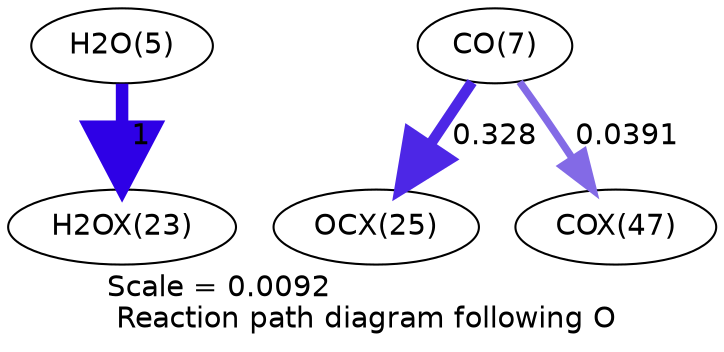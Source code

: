 digraph reaction_paths {
center=1;
s7 -> s27[fontname="Helvetica", penwidth=6, arrowsize=3, color="0.7, 1.5, 0.9"
, label=" 1"];
s9 -> s29[fontname="Helvetica", penwidth=5.16, arrowsize=2.58, color="0.7, 0.828, 0.9"
, label=" 0.328"];
s9 -> s35[fontname="Helvetica", penwidth=3.55, arrowsize=1.78, color="0.7, 0.539, 0.9"
, label=" 0.0391"];
s7 [ fontname="Helvetica", label="H2O(5)"];
s9 [ fontname="Helvetica", label="CO(7)"];
s27 [ fontname="Helvetica", label="H2OX(23)"];
s29 [ fontname="Helvetica", label="OCX(25)"];
s35 [ fontname="Helvetica", label="COX(47)"];
 label = "Scale = 0.0092\l Reaction path diagram following O";
 fontname = "Helvetica";
}
